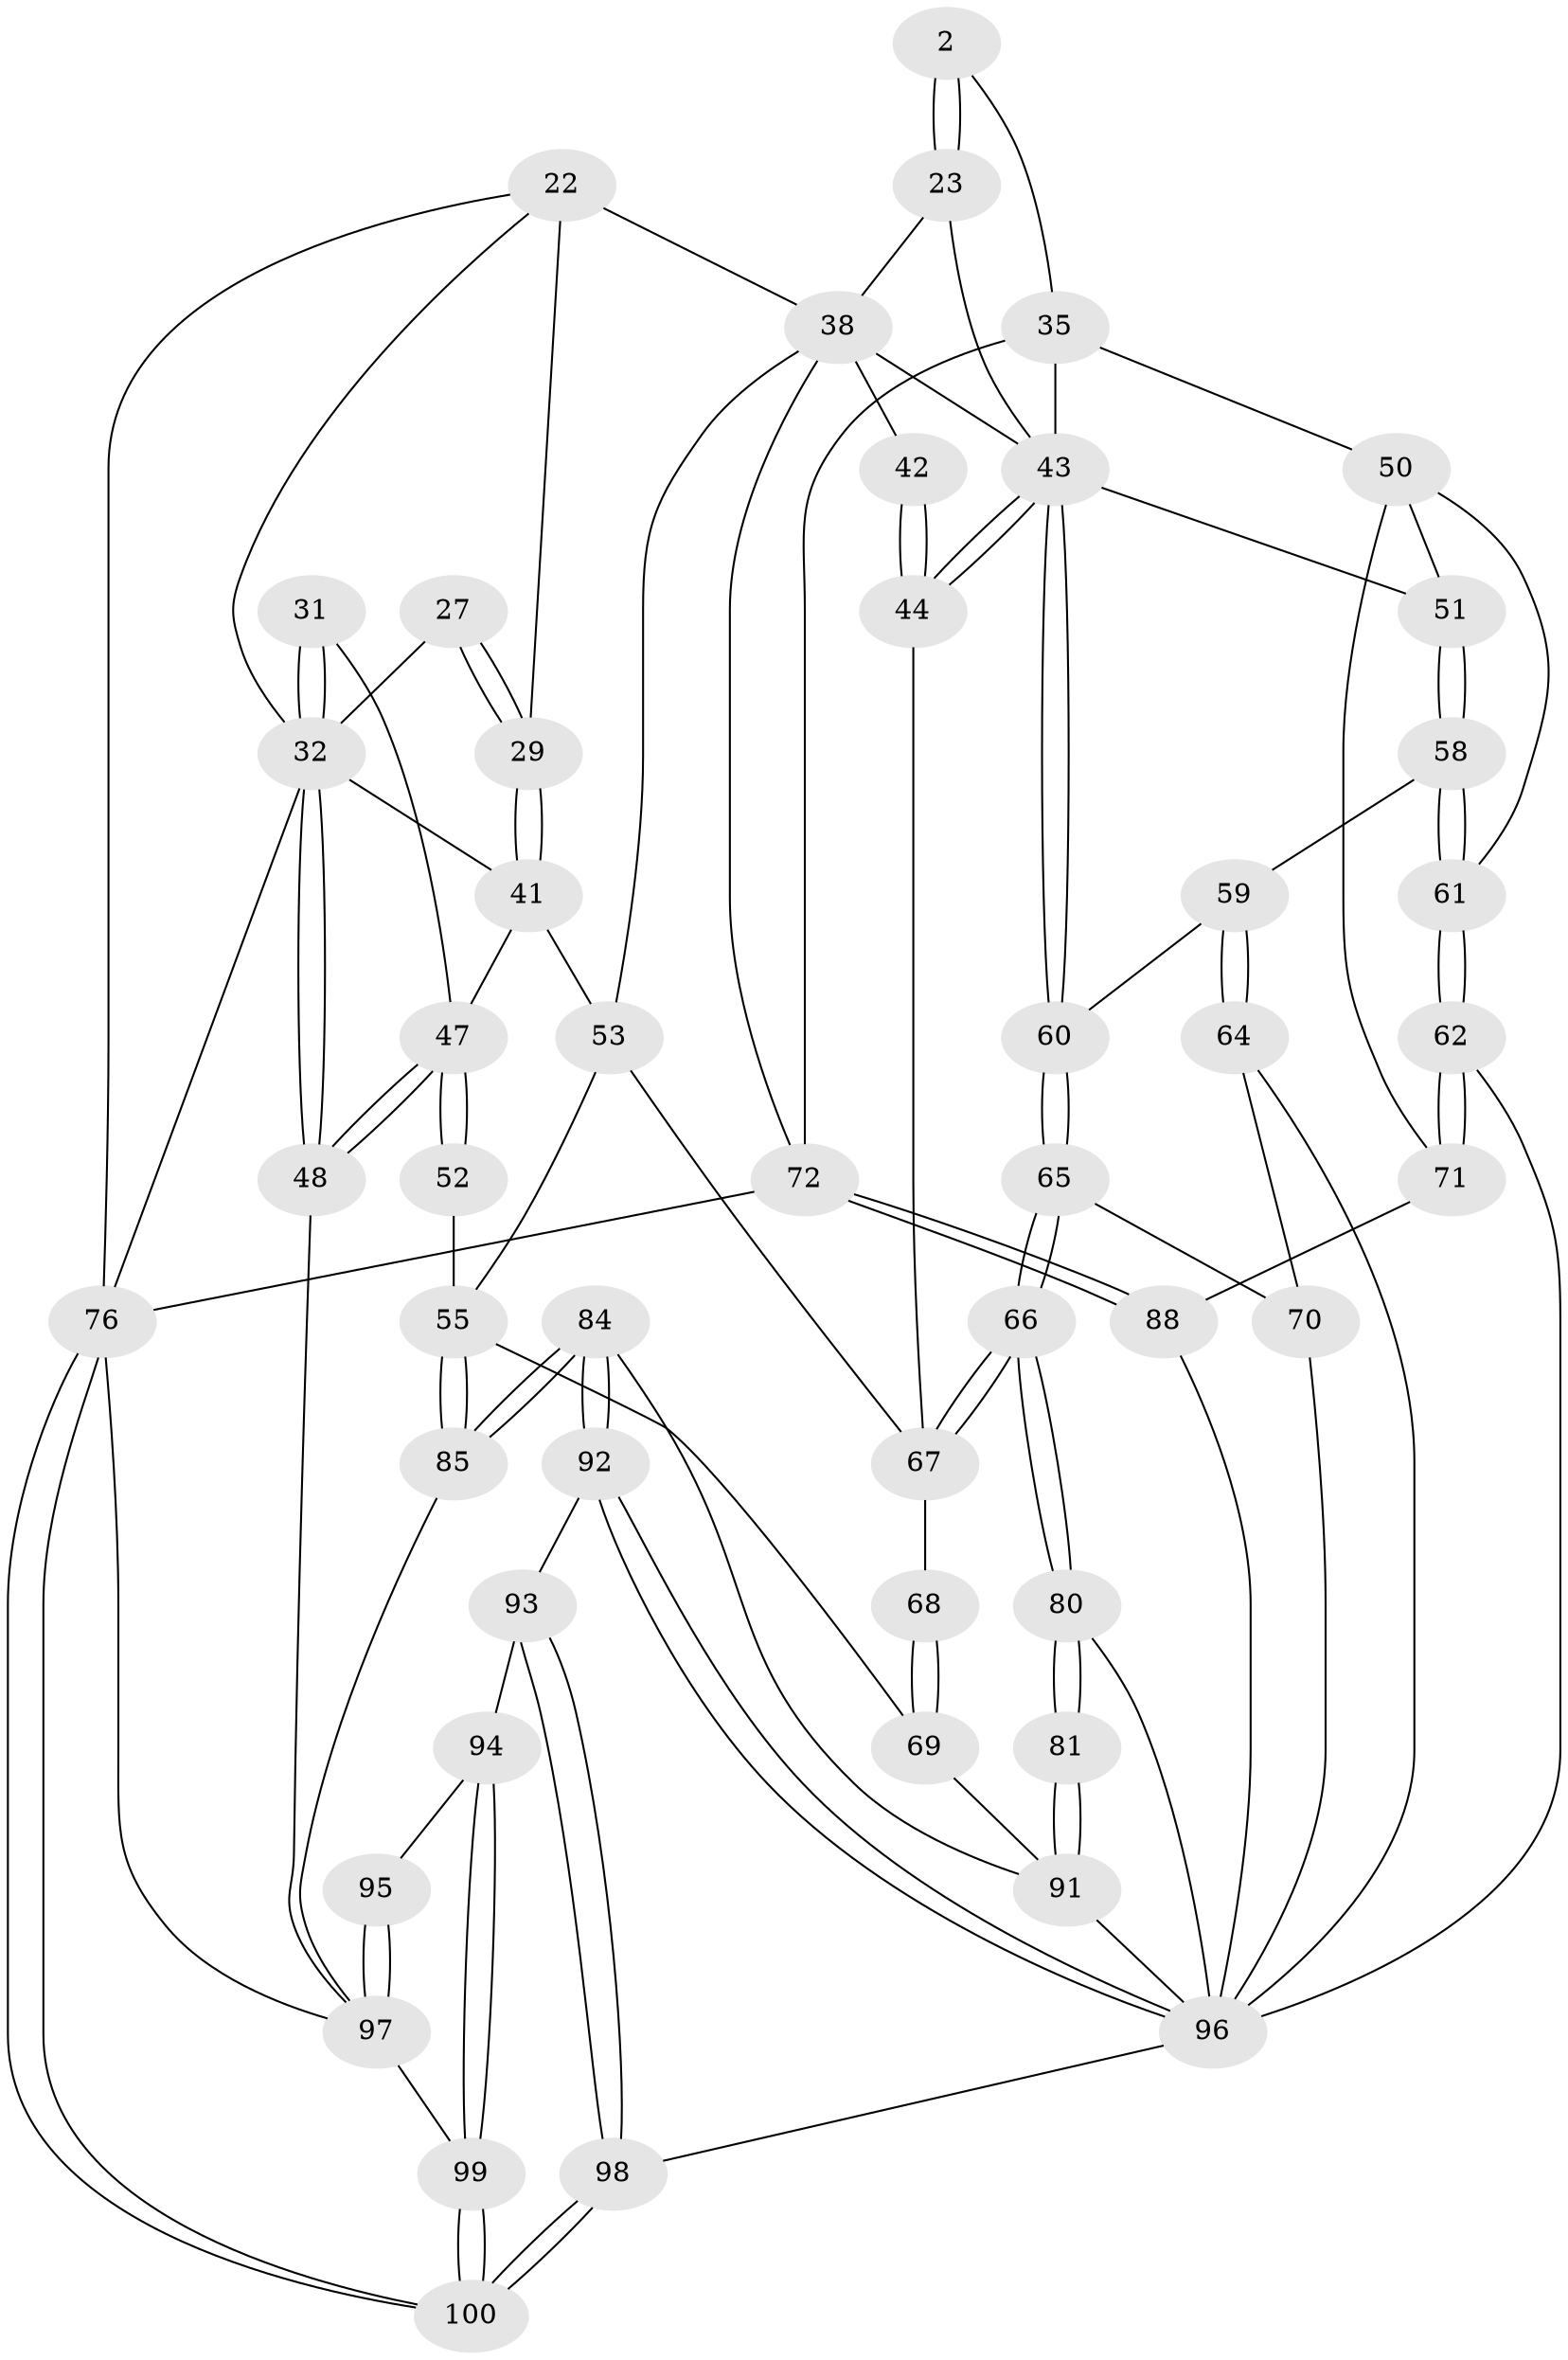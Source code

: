 // original degree distribution, {3: 0.02, 5: 0.52, 4: 0.24, 6: 0.22}
// Generated by graph-tools (version 1.1) at 2025/00/03/09/25 05:00:09]
// undirected, 50 vertices, 118 edges
graph export_dot {
graph [start="1"]
  node [color=gray90,style=filled];
  2 [pos="+0.743774631500868+0.1905210330049871",super="+1"];
  22 [pos="+0.07900927474596657+0.1552972556010547",super="+16+13"];
  23 [pos="+0.6933184831676767+0.21767987521538937",super="+6"];
  27 [pos="+0.1359156157317112+0.2728181052056077"];
  29 [pos="+0.14037612918417328+0.29975099311777414",super="+14+26"];
  31 [pos="+0+0.3257679827101786"];
  32 [pos="+0+0.3388936097996137",super="+20+28+30"];
  35 [pos="+0.8862709236107039+0.2455224812701324",super="+3+34"];
  38 [pos="+0.32640926041254614+0.34646722646839734",super="+19+25+8"];
  41 [pos="+0.13679631140751985+0.3113116278108801",super="+40"];
  42 [pos="+0.4275840188088585+0.3887914972071116",super="+33"];
  43 [pos="+0.6465996496145261+0.4289638011657146",super="+37"];
  44 [pos="+0.44363545136249943+0.4087377933809579"];
  47 [pos="+0+0.5619329234661009",super="+46+45"];
  48 [pos="+0+0.5825343785871578"];
  50 [pos="+0.9910499369393424+0.39519316178992986",super="+49"];
  51 [pos="+0.8659388535569594+0.41853312186409913"];
  52 [pos="+0.10786157987314264+0.579465156175562"];
  53 [pos="+0.2579541685421624+0.49833315139642526",super="+39"];
  55 [pos="+0.15134666039460776+0.6006260245880479",super="+54"];
  58 [pos="+0.860760131990167+0.49372585508016054"];
  59 [pos="+0.7972940065584125+0.5094389388780457"];
  60 [pos="+0.6486806133451215+0.4491578400750343"];
  61 [pos="+0.8895347328357246+0.5464799306359508"];
  62 [pos="+0.9177098671902347+0.6254555813184114"];
  64 [pos="+0.8019477372417418+0.5865642401169927"];
  65 [pos="+0.6388724547569987+0.5305154998374703"];
  66 [pos="+0.5530522535568051+0.6244275954575544"];
  67 [pos="+0.4749829481685428+0.5838166762100472",super="+56+57"];
  68 [pos="+0.3669678639230568+0.6173348276224566"];
  69 [pos="+0.3495882235777573+0.6381512524041802"];
  70 [pos="+0.6634101291747664+0.5505019627984262"];
  71 [pos="+1+0.621521321050972"];
  72 [pos="+1+1",super="+9"];
  76 [pos="+0+1",super="+10"];
  80 [pos="+0.5478312377452093+0.7108797368464896"];
  81 [pos="+0.5373704098490285+0.7297883343067171"];
  84 [pos="+0.2607909023984315+0.7934375309165617"];
  85 [pos="+0.19116069953845563+0.7649226204015184"];
  88 [pos="+0.790774363192785+1",super="+87+73"];
  91 [pos="+0.5704100126321444+0.9751503780968205",super="+83+82"];
  92 [pos="+0.26345318487569547+0.8018967577025654"];
  93 [pos="+0.2296662513006219+0.9296299967176507"];
  94 [pos="+0.1718173792485583+0.9639999960015686"];
  95 [pos="+0.08446887875415902+0.862225757944789"];
  96 [pos="+0.5865652738934081+1",super="+90+78+77"];
  97 [pos="+0.07967672383018755+0.9809478381398358",super="+75+86"];
  98 [pos="+0.38063459262459703+1"];
  99 [pos="+0.11974751563687297+1"];
  100 [pos="+0.11597265328646303+1"];
  2 -- 23 [weight=2];
  2 -- 23;
  2 -- 35;
  22 -- 76;
  22 -- 29 [weight=3];
  22 -- 38 [weight=2];
  22 -- 32;
  23 -- 43;
  23 -- 38;
  27 -- 29 [weight=2];
  27 -- 29;
  27 -- 32;
  29 -- 41;
  29 -- 41;
  31 -- 32 [weight=2];
  31 -- 32;
  31 -- 47;
  32 -- 48;
  32 -- 48;
  32 -- 76;
  32 -- 41;
  35 -- 43;
  35 -- 72 [weight=2];
  35 -- 50;
  38 -- 42 [weight=3];
  38 -- 53;
  38 -- 43;
  38 -- 72;
  41 -- 53;
  41 -- 47;
  42 -- 44;
  42 -- 44;
  43 -- 44;
  43 -- 44;
  43 -- 60;
  43 -- 60;
  43 -- 51;
  44 -- 67;
  47 -- 48;
  47 -- 48;
  47 -- 52 [weight=2];
  47 -- 52;
  48 -- 97;
  50 -- 51;
  50 -- 61;
  50 -- 71;
  51 -- 58;
  51 -- 58;
  52 -- 55;
  53 -- 55;
  53 -- 67;
  55 -- 85;
  55 -- 85;
  55 -- 69;
  58 -- 59;
  58 -- 61;
  58 -- 61;
  59 -- 60;
  59 -- 64;
  59 -- 64;
  60 -- 65;
  60 -- 65;
  61 -- 62;
  61 -- 62;
  62 -- 71;
  62 -- 71;
  62 -- 96;
  64 -- 70;
  64 -- 96;
  65 -- 66;
  65 -- 66;
  65 -- 70;
  66 -- 67;
  66 -- 67;
  66 -- 80;
  66 -- 80;
  67 -- 68 [weight=2];
  68 -- 69;
  68 -- 69;
  69 -- 91;
  70 -- 96;
  71 -- 88;
  72 -- 88 [weight=2];
  72 -- 88;
  72 -- 76 [weight=2];
  76 -- 100;
  76 -- 100;
  76 -- 97;
  80 -- 81;
  80 -- 81;
  80 -- 96;
  81 -- 91 [weight=2];
  81 -- 91;
  84 -- 85;
  84 -- 85;
  84 -- 92;
  84 -- 92;
  84 -- 91;
  85 -- 97;
  88 -- 96 [weight=2];
  91 -- 96;
  92 -- 93;
  92 -- 96;
  92 -- 96;
  93 -- 94;
  93 -- 98;
  93 -- 98;
  94 -- 95;
  94 -- 99;
  94 -- 99;
  95 -- 97 [weight=2];
  95 -- 97;
  96 -- 98;
  97 -- 99;
  98 -- 100;
  98 -- 100;
  99 -- 100;
  99 -- 100;
}
